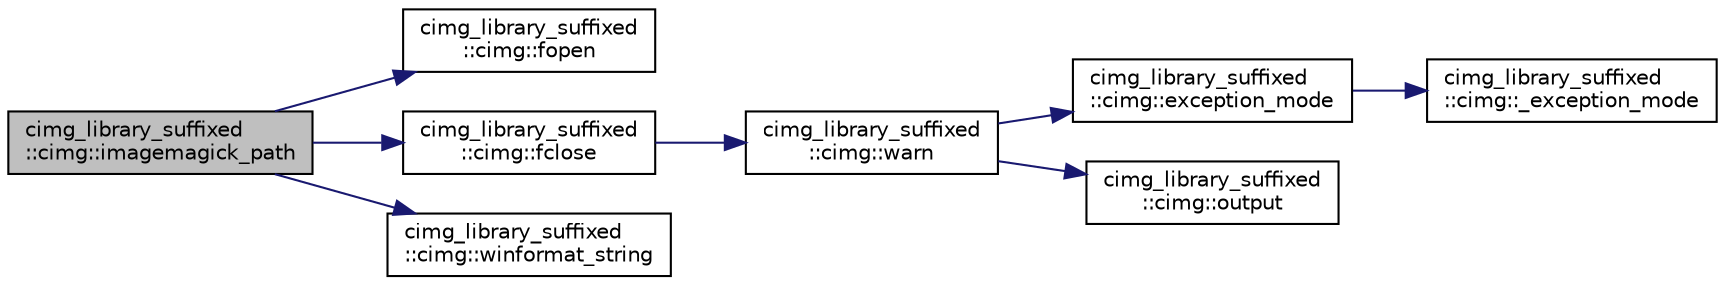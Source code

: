 digraph "cimg_library_suffixed::cimg::imagemagick_path"
{
  edge [fontname="Helvetica",fontsize="10",labelfontname="Helvetica",labelfontsize="10"];
  node [fontname="Helvetica",fontsize="10",shape=record];
  rankdir="LR";
  Node1 [label="cimg_library_suffixed\l::cimg::imagemagick_path",height=0.2,width=0.4,color="black", fillcolor="grey75", style="filled" fontcolor="black"];
  Node1 -> Node2 [color="midnightblue",fontsize="10",style="solid",fontname="Helvetica"];
  Node2 [label="cimg_library_suffixed\l::cimg::fopen",height=0.2,width=0.4,color="black", fillcolor="white", style="filled",URL="$namespacecimg__library__suffixed_1_1cimg.html#a9aafdb8732ff87625052ce2723f8a516",tooltip="Open a file."];
  Node1 -> Node3 [color="midnightblue",fontsize="10",style="solid",fontname="Helvetica"];
  Node3 [label="cimg_library_suffixed\l::cimg::fclose",height=0.2,width=0.4,color="black", fillcolor="white", style="filled",URL="$namespacecimg__library__suffixed_1_1cimg.html#ac436b94e6ffef5fd420bb3d7c05fd416",tooltip="Close a file."];
  Node3 -> Node4 [color="midnightblue",fontsize="10",style="solid",fontname="Helvetica"];
  Node4 [label="cimg_library_suffixed\l::cimg::warn",height=0.2,width=0.4,color="black", fillcolor="white", style="filled",URL="$namespacecimg__library__suffixed_1_1cimg.html#acfd3624d72ed7f79c82ec45646c685e7",tooltip="Display a warning message on the default output stream."];
  Node4 -> Node5 [color="midnightblue",fontsize="10",style="solid",fontname="Helvetica"];
  Node5 [label="cimg_library_suffixed\l::cimg::exception_mode",height=0.2,width=0.4,color="black", fillcolor="white", style="filled",URL="$namespacecimg__library__suffixed_1_1cimg.html#aeafab144366eddd11360f32f468fa4af",tooltip="Set current  exception mode."];
  Node5 -> Node6 [color="midnightblue",fontsize="10",style="solid",fontname="Helvetica"];
  Node6 [label="cimg_library_suffixed\l::cimg::_exception_mode",height=0.2,width=0.4,color="black", fillcolor="white", style="filled",URL="$namespacecimg__library__suffixed_1_1cimg.html#a6c578f866de2be9be7e385d693c758c8"];
  Node4 -> Node7 [color="midnightblue",fontsize="10",style="solid",fontname="Helvetica"];
  Node7 [label="cimg_library_suffixed\l::cimg::output",height=0.2,width=0.4,color="black", fillcolor="white", style="filled",URL="$namespacecimg__library__suffixed_1_1cimg.html#ada686776cc71803df391eea79cd1b3e5",tooltip="Get/set default output stream for the  library messages."];
  Node1 -> Node8 [color="midnightblue",fontsize="10",style="solid",fontname="Helvetica"];
  Node8 [label="cimg_library_suffixed\l::cimg::winformat_string",height=0.2,width=0.4,color="black", fillcolor="white", style="filled",URL="$namespacecimg__library__suffixed_1_1cimg.html#a1b401761f9f3c1d01de8ec6ef6bec731"];
}
